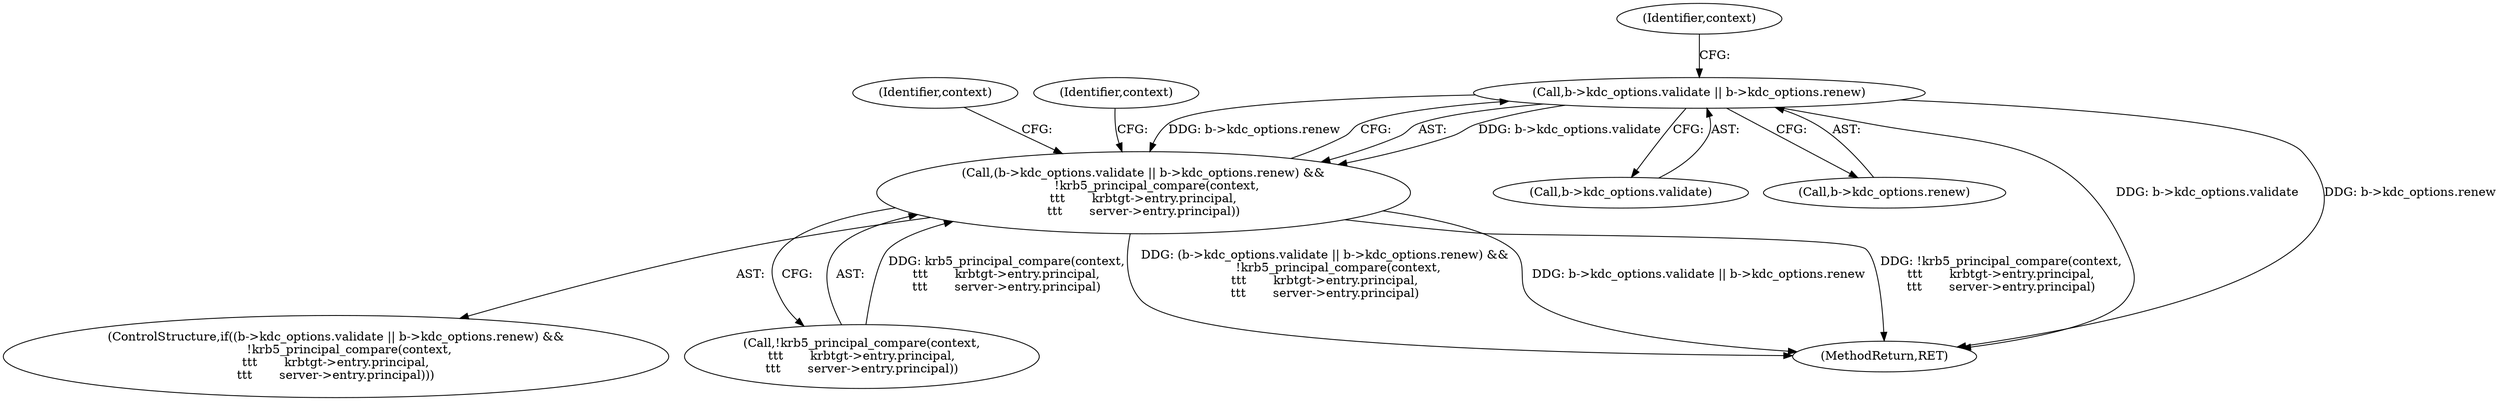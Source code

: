 digraph "0_heimdal_b1e699103f08d6a0ca46a122193c9da65f6cf837_0@pointer" {
"1002102" [label="(Call,b->kdc_options.validate || b->kdc_options.renew)"];
"1002101" [label="(Call,(b->kdc_options.validate || b->kdc_options.renew) &&\n       !krb5_principal_compare(context,\n\t\t\t       krbtgt->entry.principal,\n\t\t\t       server->entry.principal))"];
"1002139" [label="(Identifier,context)"];
"1002103" [label="(Call,b->kdc_options.validate)"];
"1002115" [label="(Identifier,context)"];
"1002108" [label="(Call,b->kdc_options.renew)"];
"1002128" [label="(Identifier,context)"];
"1002340" [label="(MethodReturn,RET)"];
"1002100" [label="(ControlStructure,if((b->kdc_options.validate || b->kdc_options.renew) &&\n       !krb5_principal_compare(context,\n\t\t\t       krbtgt->entry.principal,\n\t\t\t       server->entry.principal)))"];
"1002113" [label="(Call,!krb5_principal_compare(context,\n\t\t\t       krbtgt->entry.principal,\n\t\t\t       server->entry.principal))"];
"1002102" [label="(Call,b->kdc_options.validate || b->kdc_options.renew)"];
"1002101" [label="(Call,(b->kdc_options.validate || b->kdc_options.renew) &&\n       !krb5_principal_compare(context,\n\t\t\t       krbtgt->entry.principal,\n\t\t\t       server->entry.principal))"];
"1002102" -> "1002101"  [label="AST: "];
"1002102" -> "1002103"  [label="CFG: "];
"1002102" -> "1002108"  [label="CFG: "];
"1002103" -> "1002102"  [label="AST: "];
"1002108" -> "1002102"  [label="AST: "];
"1002115" -> "1002102"  [label="CFG: "];
"1002101" -> "1002102"  [label="CFG: "];
"1002102" -> "1002340"  [label="DDG: b->kdc_options.validate"];
"1002102" -> "1002340"  [label="DDG: b->kdc_options.renew"];
"1002102" -> "1002101"  [label="DDG: b->kdc_options.validate"];
"1002102" -> "1002101"  [label="DDG: b->kdc_options.renew"];
"1002101" -> "1002100"  [label="AST: "];
"1002101" -> "1002113"  [label="CFG: "];
"1002113" -> "1002101"  [label="AST: "];
"1002128" -> "1002101"  [label="CFG: "];
"1002139" -> "1002101"  [label="CFG: "];
"1002101" -> "1002340"  [label="DDG: b->kdc_options.validate || b->kdc_options.renew"];
"1002101" -> "1002340"  [label="DDG: !krb5_principal_compare(context,\n\t\t\t       krbtgt->entry.principal,\n\t\t\t       server->entry.principal)"];
"1002101" -> "1002340"  [label="DDG: (b->kdc_options.validate || b->kdc_options.renew) &&\n       !krb5_principal_compare(context,\n\t\t\t       krbtgt->entry.principal,\n\t\t\t       server->entry.principal)"];
"1002113" -> "1002101"  [label="DDG: krb5_principal_compare(context,\n\t\t\t       krbtgt->entry.principal,\n\t\t\t       server->entry.principal)"];
}
